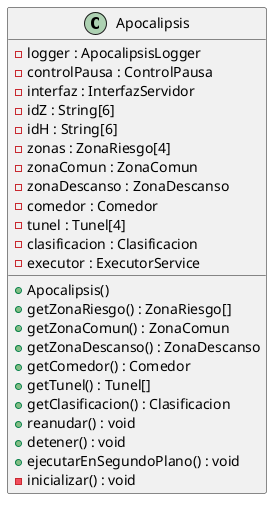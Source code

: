 @startuml
'https://plantuml.com/sequence-diagram
class Apocalipsis {
  - logger : ApocalipsisLogger
  - controlPausa : ControlPausa
  - interfaz : InterfazServidor
  - idZ : String[6]
  - idH : String[6]
  - zonas : ZonaRiesgo[4]
  - zonaComun : ZonaComun
  - zonaDescanso : ZonaDescanso
  - comedor : Comedor
  - tunel : Tunel[4]
  - clasificacion : Clasificacion
  - executor : ExecutorService

  + Apocalipsis()
  + getZonaRiesgo() : ZonaRiesgo[]
  + getZonaComun() : ZonaComun
  + getZonaDescanso() : ZonaDescanso
  + getComedor() : Comedor
  + getTunel() : Tunel[]
  + getClasificacion() : Clasificacion
  + reanudar() : void
  + detener() : void
  + ejecutarEnSegundoPlano() : void
  - inicializar() : void
}


@enduml